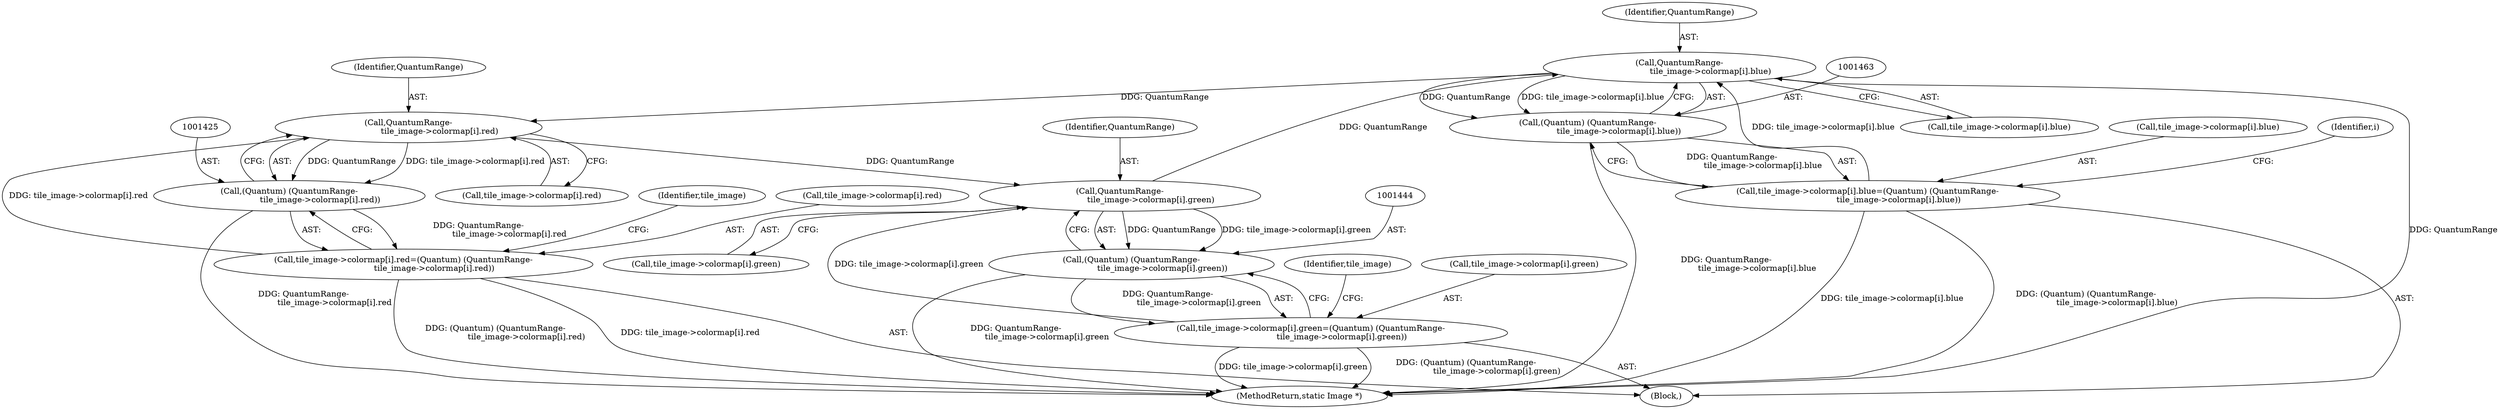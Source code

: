 digraph "0_ImageMagick_6b6bff054d569a77973f2140c0e86366e6168a6c_1@pointer" {
"1001464" [label="(Call,QuantumRange-\n                        tile_image->colormap[i].blue)"];
"1001445" [label="(Call,QuantumRange-\n                        tile_image->colormap[i].green)"];
"1001426" [label="(Call,QuantumRange-\n                        tile_image->colormap[i].red)"];
"1001464" [label="(Call,QuantumRange-\n                        tile_image->colormap[i].blue)"];
"1001454" [label="(Call,tile_image->colormap[i].blue=(Quantum) (QuantumRange-\n                        tile_image->colormap[i].blue))"];
"1001462" [label="(Call,(Quantum) (QuantumRange-\n                        tile_image->colormap[i].blue))"];
"1001416" [label="(Call,tile_image->colormap[i].red=(Quantum) (QuantumRange-\n                        tile_image->colormap[i].red))"];
"1001424" [label="(Call,(Quantum) (QuantumRange-\n                        tile_image->colormap[i].red))"];
"1001435" [label="(Call,tile_image->colormap[i].green=(Quantum) (QuantumRange-\n                        tile_image->colormap[i].green))"];
"1001443" [label="(Call,(Quantum) (QuantumRange-\n                        tile_image->colormap[i].green))"];
"1001428" [label="(Call,tile_image->colormap[i].red)"];
"1001447" [label="(Call,tile_image->colormap[i].green)"];
"1001454" [label="(Call,tile_image->colormap[i].blue=(Quantum) (QuantumRange-\n                        tile_image->colormap[i].blue))"];
"1001416" [label="(Call,tile_image->colormap[i].red=(Quantum) (QuantumRange-\n                        tile_image->colormap[i].red))"];
"1001443" [label="(Call,(Quantum) (QuantumRange-\n                        tile_image->colormap[i].green))"];
"1001426" [label="(Call,QuantumRange-\n                        tile_image->colormap[i].red)"];
"1001462" [label="(Call,(Quantum) (QuantumRange-\n                        tile_image->colormap[i].blue))"];
"1001466" [label="(Call,tile_image->colormap[i].blue)"];
"1001446" [label="(Identifier,QuantumRange)"];
"1001458" [label="(Identifier,tile_image)"];
"1001455" [label="(Call,tile_image->colormap[i].blue)"];
"1001436" [label="(Call,tile_image->colormap[i].green)"];
"1001427" [label="(Identifier,QuantumRange)"];
"1001415" [label="(Block,)"];
"1001464" [label="(Call,QuantumRange-\n                        tile_image->colormap[i].blue)"];
"1001417" [label="(Call,tile_image->colormap[i].red)"];
"1001435" [label="(Call,tile_image->colormap[i].green=(Quantum) (QuantumRange-\n                        tile_image->colormap[i].green))"];
"1002575" [label="(MethodReturn,static Image *)"];
"1001424" [label="(Call,(Quantum) (QuantumRange-\n                        tile_image->colormap[i].red))"];
"1001414" [label="(Identifier,i)"];
"1001445" [label="(Call,QuantumRange-\n                        tile_image->colormap[i].green)"];
"1001465" [label="(Identifier,QuantumRange)"];
"1001439" [label="(Identifier,tile_image)"];
"1001464" -> "1001462"  [label="AST: "];
"1001464" -> "1001466"  [label="CFG: "];
"1001465" -> "1001464"  [label="AST: "];
"1001466" -> "1001464"  [label="AST: "];
"1001462" -> "1001464"  [label="CFG: "];
"1001464" -> "1002575"  [label="DDG: QuantumRange"];
"1001464" -> "1001426"  [label="DDG: QuantumRange"];
"1001464" -> "1001462"  [label="DDG: QuantumRange"];
"1001464" -> "1001462"  [label="DDG: tile_image->colormap[i].blue"];
"1001445" -> "1001464"  [label="DDG: QuantumRange"];
"1001454" -> "1001464"  [label="DDG: tile_image->colormap[i].blue"];
"1001445" -> "1001443"  [label="AST: "];
"1001445" -> "1001447"  [label="CFG: "];
"1001446" -> "1001445"  [label="AST: "];
"1001447" -> "1001445"  [label="AST: "];
"1001443" -> "1001445"  [label="CFG: "];
"1001445" -> "1001443"  [label="DDG: QuantumRange"];
"1001445" -> "1001443"  [label="DDG: tile_image->colormap[i].green"];
"1001426" -> "1001445"  [label="DDG: QuantumRange"];
"1001435" -> "1001445"  [label="DDG: tile_image->colormap[i].green"];
"1001426" -> "1001424"  [label="AST: "];
"1001426" -> "1001428"  [label="CFG: "];
"1001427" -> "1001426"  [label="AST: "];
"1001428" -> "1001426"  [label="AST: "];
"1001424" -> "1001426"  [label="CFG: "];
"1001426" -> "1001424"  [label="DDG: QuantumRange"];
"1001426" -> "1001424"  [label="DDG: tile_image->colormap[i].red"];
"1001416" -> "1001426"  [label="DDG: tile_image->colormap[i].red"];
"1001454" -> "1001415"  [label="AST: "];
"1001454" -> "1001462"  [label="CFG: "];
"1001455" -> "1001454"  [label="AST: "];
"1001462" -> "1001454"  [label="AST: "];
"1001414" -> "1001454"  [label="CFG: "];
"1001454" -> "1002575"  [label="DDG: (Quantum) (QuantumRange-\n                        tile_image->colormap[i].blue)"];
"1001454" -> "1002575"  [label="DDG: tile_image->colormap[i].blue"];
"1001462" -> "1001454"  [label="DDG: QuantumRange-\n                        tile_image->colormap[i].blue"];
"1001463" -> "1001462"  [label="AST: "];
"1001462" -> "1002575"  [label="DDG: QuantumRange-\n                        tile_image->colormap[i].blue"];
"1001416" -> "1001415"  [label="AST: "];
"1001416" -> "1001424"  [label="CFG: "];
"1001417" -> "1001416"  [label="AST: "];
"1001424" -> "1001416"  [label="AST: "];
"1001439" -> "1001416"  [label="CFG: "];
"1001416" -> "1002575"  [label="DDG: tile_image->colormap[i].red"];
"1001416" -> "1002575"  [label="DDG: (Quantum) (QuantumRange-\n                        tile_image->colormap[i].red)"];
"1001424" -> "1001416"  [label="DDG: QuantumRange-\n                        tile_image->colormap[i].red"];
"1001425" -> "1001424"  [label="AST: "];
"1001424" -> "1002575"  [label="DDG: QuantumRange-\n                        tile_image->colormap[i].red"];
"1001435" -> "1001415"  [label="AST: "];
"1001435" -> "1001443"  [label="CFG: "];
"1001436" -> "1001435"  [label="AST: "];
"1001443" -> "1001435"  [label="AST: "];
"1001458" -> "1001435"  [label="CFG: "];
"1001435" -> "1002575"  [label="DDG: tile_image->colormap[i].green"];
"1001435" -> "1002575"  [label="DDG: (Quantum) (QuantumRange-\n                        tile_image->colormap[i].green)"];
"1001443" -> "1001435"  [label="DDG: QuantumRange-\n                        tile_image->colormap[i].green"];
"1001444" -> "1001443"  [label="AST: "];
"1001443" -> "1002575"  [label="DDG: QuantumRange-\n                        tile_image->colormap[i].green"];
}
